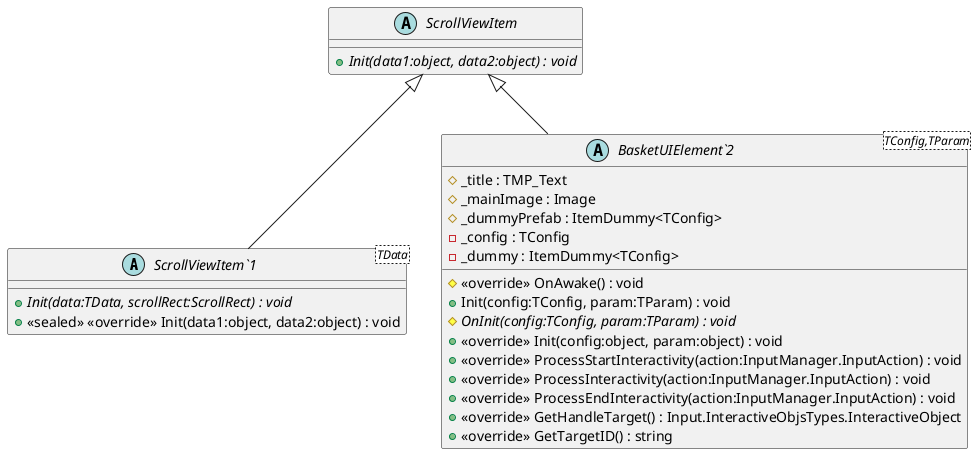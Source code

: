 @startuml
abstract class "ScrollViewItem`1"<TData> {
    + {abstract} Init(data:TData, scrollRect:ScrollRect) : void
    + <<sealed>> <<override>> Init(data1:object, data2:object) : void
}
abstract class ScrollViewItem {
    + {abstract} Init(data1:object, data2:object) : void
}
abstract class "BasketUIElement`2"<TConfig,TParam> {
    # _title : TMP_Text
    # _mainImage : Image
    # _dummyPrefab : ItemDummy<TConfig>
    - _config : TConfig
    - _dummy : ItemDummy<TConfig>
    # <<override>> OnAwake() : void
    + Init(config:TConfig, param:TParam) : void
    # {abstract} OnInit(config:TConfig, param:TParam) : void
    + <<override>> Init(config:object, param:object) : void
    + <<override>> ProcessStartInteractivity(action:InputManager.InputAction) : void
    + <<override>> ProcessInteractivity(action:InputManager.InputAction) : void
    + <<override>> ProcessEndInteractivity(action:InputManager.InputAction) : void
    + <<override>> GetHandleTarget() : Input.InteractiveObjsTypes.InteractiveObject
    + <<override>> GetTargetID() : string
}
ScrollViewItem <|-- "ScrollViewItem`1"
ScrollViewItem <|-- "BasketUIElement`2"
@enduml
